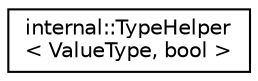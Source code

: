 digraph "Graphical Class Hierarchy"
{
  edge [fontname="Helvetica",fontsize="10",labelfontname="Helvetica",labelfontsize="10"];
  node [fontname="Helvetica",fontsize="10",shape=record];
  rankdir="LR";
  Node0 [label="internal::TypeHelper\l\< ValueType, bool \>",height=0.2,width=0.4,color="black", fillcolor="white", style="filled",URL="$structinternal_1_1_type_helper_3_01_value_type_00_01bool_01_4.html"];
}

